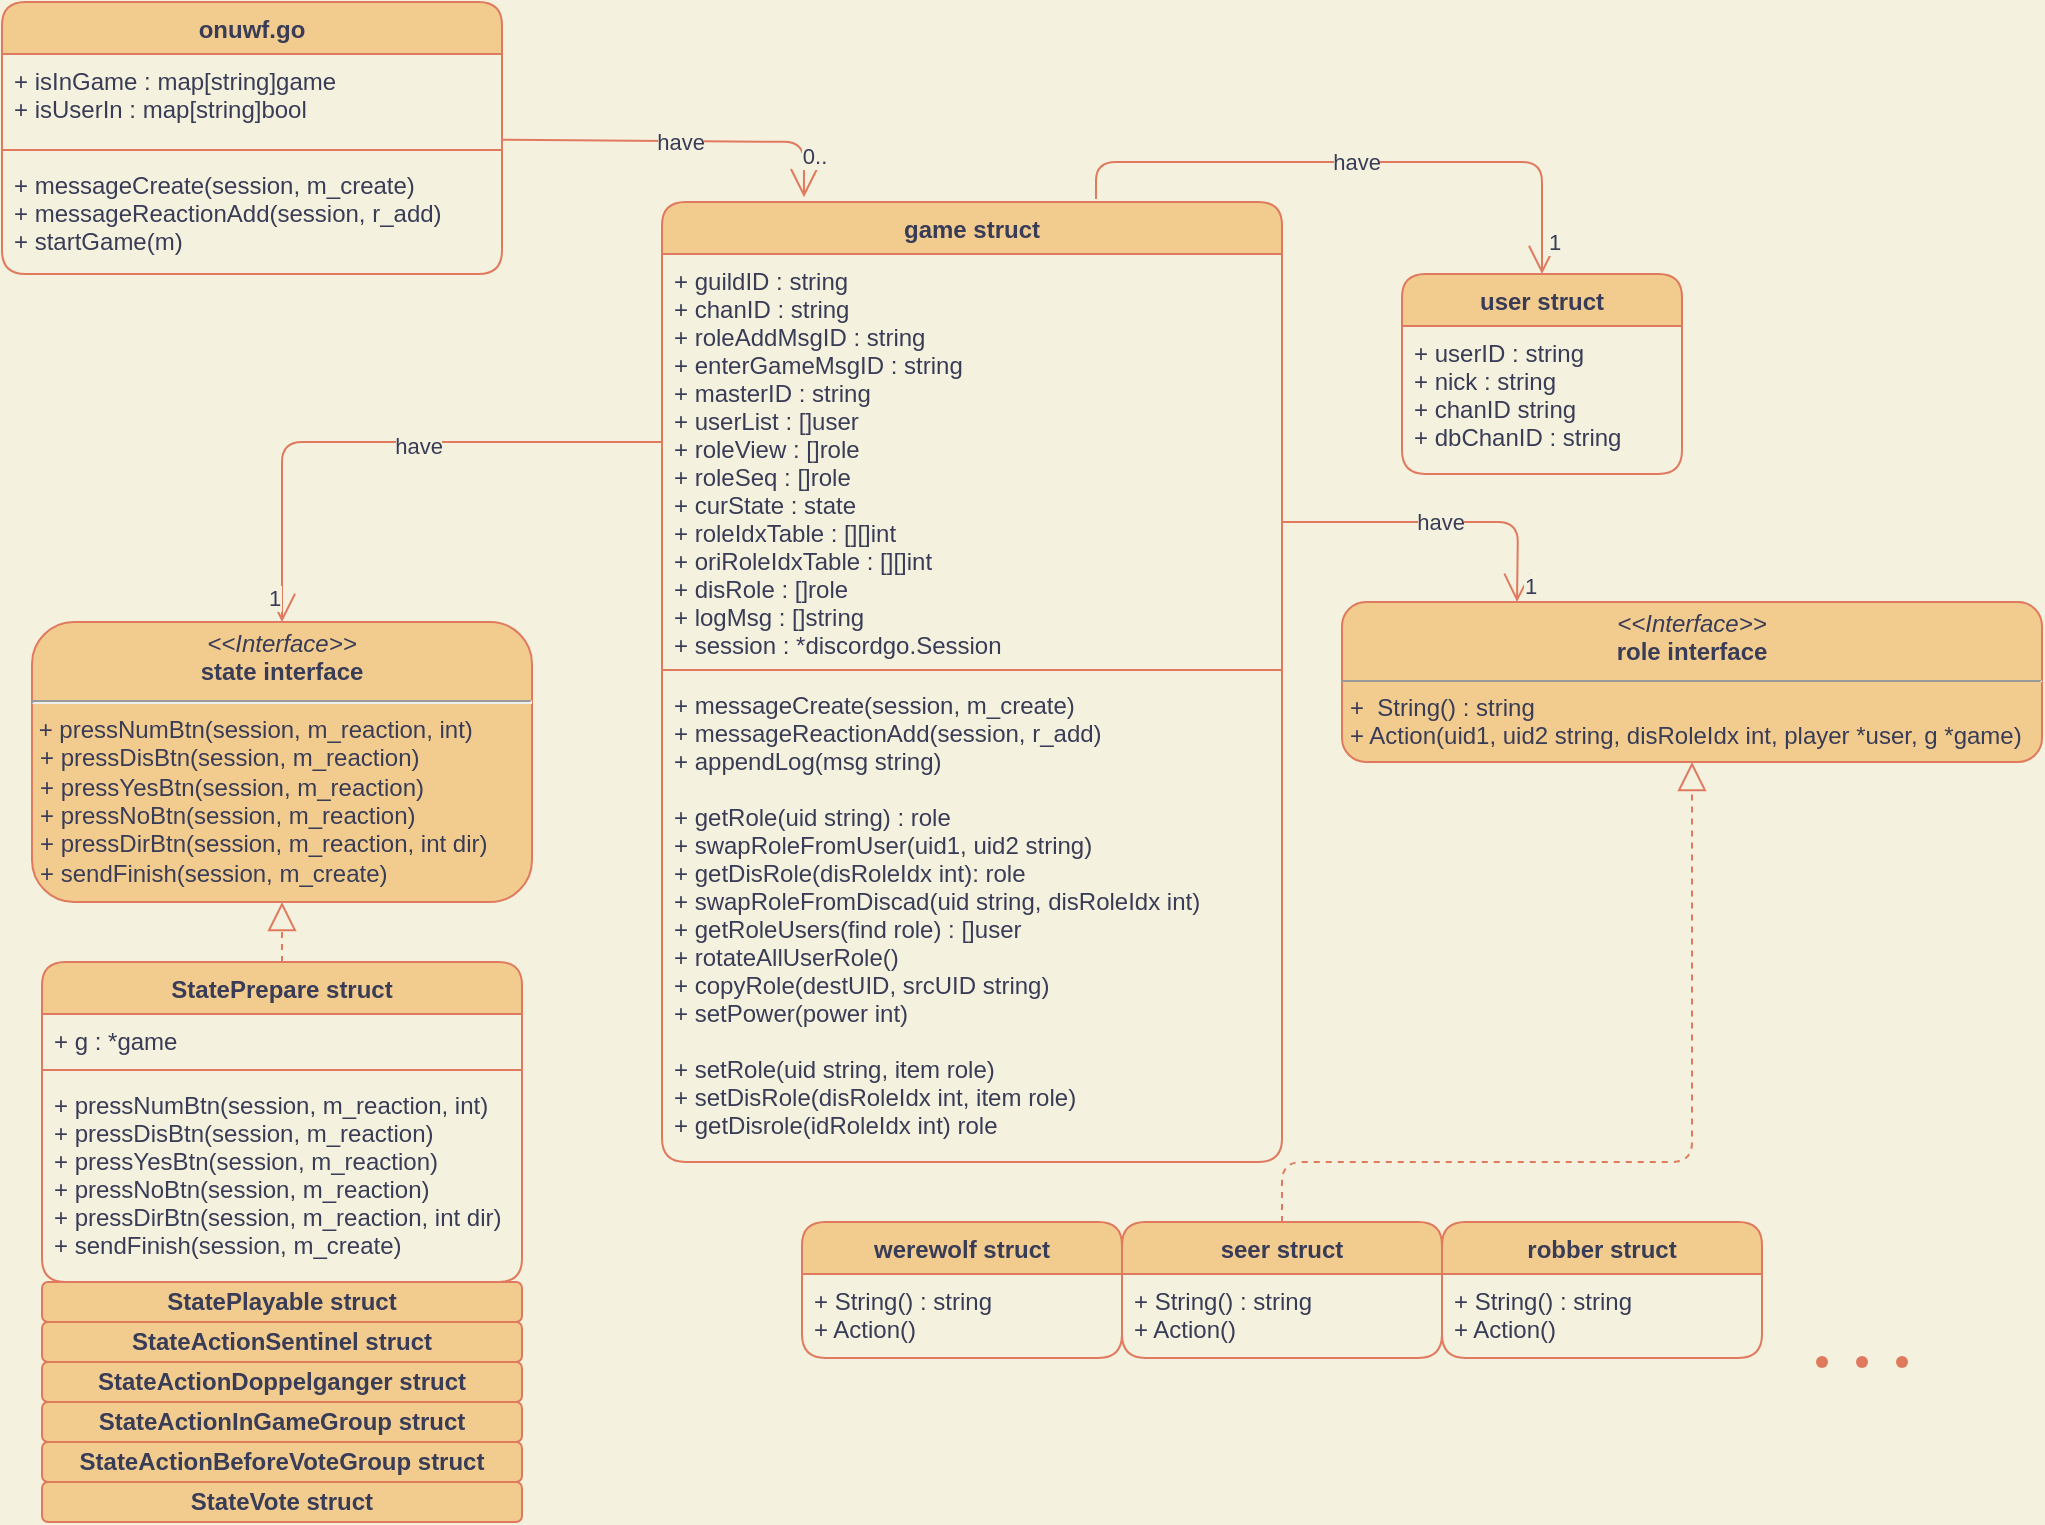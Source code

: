 <mxfile version="14.7.3" type="github">
  <diagram name="Page-1" id="6133507b-19e7-1e82-6fc7-422aa6c4b21f">
    <mxGraphModel dx="1654" dy="814" grid="1" gridSize="10" guides="1" tooltips="1" connect="1" arrows="1" fold="1" page="1" pageScale="1" pageWidth="1100" pageHeight="850" background="#F4F1DE" math="0" shadow="0">
      <root>
        <mxCell id="0" />
        <mxCell id="1" parent="0" />
        <mxCell id="4b7hiU9GkDOYzhKlwPfX-1" value="onuwf.go" style="swimlane;fontStyle=1;align=center;verticalAlign=top;childLayout=stackLayout;horizontal=1;startSize=26;horizontalStack=0;resizeParent=1;resizeParentMax=0;resizeLast=0;collapsible=1;marginBottom=0;fontColor=#393C56;strokeColor=#E07A5F;fillColor=#F2CC8F;rounded=1;" parent="1" vertex="1">
          <mxGeometry x="50" y="30" width="250" height="136" as="geometry">
            <mxRectangle x="50" y="30" width="90" height="26" as="alternateBounds" />
          </mxGeometry>
        </mxCell>
        <mxCell id="4b7hiU9GkDOYzhKlwPfX-2" value="+ isInGame : map[string]game&#xa;+ isUserIn : map[string]bool" style="text;strokeColor=none;fillColor=none;align=left;verticalAlign=top;spacingLeft=4;spacingRight=4;overflow=hidden;rotatable=0;points=[[0,0.5],[1,0.5]];portConstraint=eastwest;fontColor=#393C56;rounded=1;" parent="4b7hiU9GkDOYzhKlwPfX-1" vertex="1">
          <mxGeometry y="26" width="250" height="44" as="geometry" />
        </mxCell>
        <mxCell id="4b7hiU9GkDOYzhKlwPfX-3" value="" style="line;strokeWidth=1;fillColor=none;align=left;verticalAlign=middle;spacingTop=-1;spacingLeft=3;spacingRight=3;rotatable=0;labelPosition=right;points=[];portConstraint=eastwest;strokeColor=#E07A5F;fontColor=#393C56;labelBackgroundColor=#F4F1DE;rounded=1;" parent="4b7hiU9GkDOYzhKlwPfX-1" vertex="1">
          <mxGeometry y="70" width="250" height="8" as="geometry" />
        </mxCell>
        <mxCell id="4b7hiU9GkDOYzhKlwPfX-4" value="+ messageCreate(session, m_create)&#xa;+ messageReactionAdd(session, r_add)&#xa;+ startGame(m)" style="text;strokeColor=none;fillColor=none;align=left;verticalAlign=top;spacingLeft=4;spacingRight=4;overflow=hidden;rotatable=0;points=[[0,0.5],[1,0.5]];portConstraint=eastwest;fontColor=#393C56;rounded=1;" parent="4b7hiU9GkDOYzhKlwPfX-1" vertex="1">
          <mxGeometry y="78" width="250" height="58" as="geometry" />
        </mxCell>
        <mxCell id="4b7hiU9GkDOYzhKlwPfX-5" value="game struct" style="swimlane;fontStyle=1;align=center;verticalAlign=top;childLayout=stackLayout;horizontal=1;startSize=26;horizontalStack=0;resizeParent=1;resizeParentMax=0;resizeLast=0;collapsible=1;marginBottom=0;fontColor=#393C56;strokeColor=#E07A5F;fillColor=#F2CC8F;rounded=1;" parent="1" vertex="1">
          <mxGeometry x="380" y="130" width="310" height="480" as="geometry" />
        </mxCell>
        <mxCell id="4b7hiU9GkDOYzhKlwPfX-6" value="+ guildID : string&#xa;+ chanID : string&#xa;+ roleAddMsgID : string&#xa;+ enterGameMsgID : string&#xa;+ masterID : string&#xa;+ userList : []user&#xa;+ roleView : []role&#xa;+ roleSeq : []role&#xa;+ curState : state&#xa;+ roleIdxTable : [][]int&#xa;+ oriRoleIdxTable : [][]int&#xa;+ disRole : []role&#xa;+ logMsg : []string&#xa;+ session : *discordgo.Session" style="text;strokeColor=none;fillColor=none;align=left;verticalAlign=top;spacingLeft=4;spacingRight=4;overflow=hidden;rotatable=0;points=[[0,0.5],[1,0.5]];portConstraint=eastwest;fontColor=#393C56;rounded=1;" parent="4b7hiU9GkDOYzhKlwPfX-5" vertex="1">
          <mxGeometry y="26" width="310" height="204" as="geometry" />
        </mxCell>
        <mxCell id="4b7hiU9GkDOYzhKlwPfX-7" value="" style="line;strokeWidth=1;fillColor=none;align=left;verticalAlign=middle;spacingTop=-1;spacingLeft=3;spacingRight=3;rotatable=0;labelPosition=right;points=[];portConstraint=eastwest;strokeColor=#E07A5F;fontColor=#393C56;labelBackgroundColor=#F4F1DE;rounded=1;" parent="4b7hiU9GkDOYzhKlwPfX-5" vertex="1">
          <mxGeometry y="230" width="310" height="8" as="geometry" />
        </mxCell>
        <mxCell id="4b7hiU9GkDOYzhKlwPfX-8" value="+ messageCreate(session, m_create)&#xa;+ messageReactionAdd(session, r_add)&#xa;+ appendLog(msg string)&#xa;&#xa;+ getRole(uid string) : role&#xa;+ swapRoleFromUser(uid1, uid2 string)&#xa;+ getDisRole(disRoleIdx int): role&#xa;+ swapRoleFromDiscad(uid string, disRoleIdx int)&#xa;+ getRoleUsers(find role) : []user&#xa;+ rotateAllUserRole()&#xa;+ copyRole(destUID, srcUID string)&#xa;+ setPower(power int)&#xa;&#xa;+ setRole(uid string, item role)&#xa;+ setDisRole(disRoleIdx int, item role)&#xa;+ getDisrole(idRoleIdx int) role" style="text;strokeColor=none;fillColor=none;align=left;verticalAlign=top;spacingLeft=4;spacingRight=4;overflow=hidden;rotatable=0;points=[[0,0.5],[1,0.5]];portConstraint=eastwest;fontColor=#393C56;rounded=1;" parent="4b7hiU9GkDOYzhKlwPfX-5" vertex="1">
          <mxGeometry y="238" width="310" height="242" as="geometry" />
        </mxCell>
        <mxCell id="4b7hiU9GkDOYzhKlwPfX-10" value="werewolf struct" style="swimlane;fontStyle=1;align=center;verticalAlign=top;childLayout=stackLayout;horizontal=1;startSize=26;horizontalStack=0;resizeParent=1;resizeParentMax=0;resizeLast=0;collapsible=1;marginBottom=0;fontColor=#393C56;strokeColor=#E07A5F;fillColor=#F2CC8F;rounded=1;" parent="1" vertex="1">
          <mxGeometry x="450" y="640" width="160" height="68" as="geometry">
            <mxRectangle x="750" y="320" width="120" height="26" as="alternateBounds" />
          </mxGeometry>
        </mxCell>
        <mxCell id="4b7hiU9GkDOYzhKlwPfX-13" value="+ String() : string&#xa;+ Action()" style="text;strokeColor=none;fillColor=none;align=left;verticalAlign=top;spacingLeft=4;spacingRight=4;overflow=hidden;rotatable=0;points=[[0,0.5],[1,0.5]];portConstraint=eastwest;fontColor=#393C56;rounded=1;" parent="4b7hiU9GkDOYzhKlwPfX-10" vertex="1">
          <mxGeometry y="26" width="160" height="42" as="geometry" />
        </mxCell>
        <mxCell id="4b7hiU9GkDOYzhKlwPfX-14" value="&lt;p style=&quot;margin: 0px ; margin-top: 4px ; text-align: center&quot;&gt;&lt;i&gt;&amp;lt;&amp;lt;Interface&amp;gt;&amp;gt;&lt;/i&gt;&lt;br&gt;&lt;b&gt;role interface&lt;/b&gt;&lt;/p&gt;&lt;hr size=&quot;1&quot;&gt;&lt;p style=&quot;margin: 0px ; margin-left: 4px&quot;&gt;+ &amp;nbsp;String() : string&lt;/p&gt;&lt;p style=&quot;margin: 0px 0px 0px 4px&quot;&gt;+ Action(uid1, uid2 string, disRoleIdx int, player *user, g *game)&lt;/p&gt;" style="verticalAlign=top;align=left;overflow=fill;fontSize=12;fontFamily=Helvetica;html=1;fontColor=#393C56;strokeColor=#E07A5F;fillColor=#F2CC8F;rounded=1;" parent="1" vertex="1">
          <mxGeometry x="720" y="330" width="350" height="80" as="geometry" />
        </mxCell>
        <mxCell id="4b7hiU9GkDOYzhKlwPfX-15" value="" style="shape=waypoint;size=6;pointerEvents=1;points=[];fillColor=none;resizable=0;rotatable=0;perimeter=centerPerimeter;snapToPoint=1;fontColor=#393C56;strokeColor=#E07A5F;rounded=1;" parent="1" vertex="1">
          <mxGeometry x="980" y="690" width="40" height="40" as="geometry" />
        </mxCell>
        <mxCell id="4b7hiU9GkDOYzhKlwPfX-16" value="" style="shape=waypoint;size=6;pointerEvents=1;points=[];fillColor=none;resizable=0;rotatable=0;perimeter=centerPerimeter;snapToPoint=1;fontColor=#393C56;strokeColor=#E07A5F;rounded=1;" parent="1" vertex="1">
          <mxGeometry x="960" y="690" width="40" height="40" as="geometry" />
        </mxCell>
        <mxCell id="4b7hiU9GkDOYzhKlwPfX-17" value="" style="shape=waypoint;size=6;pointerEvents=1;points=[];fillColor=none;resizable=0;rotatable=0;perimeter=centerPerimeter;snapToPoint=1;fontColor=#393C56;strokeColor=#E07A5F;rounded=1;" parent="1" vertex="1">
          <mxGeometry x="940" y="690" width="40" height="40" as="geometry" />
        </mxCell>
        <mxCell id="4b7hiU9GkDOYzhKlwPfX-18" value="seer struct" style="swimlane;fontStyle=1;align=center;verticalAlign=top;childLayout=stackLayout;horizontal=1;startSize=26;horizontalStack=0;resizeParent=1;resizeParentMax=0;resizeLast=0;collapsible=1;marginBottom=0;fontColor=#393C56;strokeColor=#E07A5F;fillColor=#F2CC8F;rounded=1;" parent="1" vertex="1">
          <mxGeometry x="610" y="640" width="160" height="68" as="geometry">
            <mxRectangle x="910" y="320" width="90" height="26" as="alternateBounds" />
          </mxGeometry>
        </mxCell>
        <mxCell id="4b7hiU9GkDOYzhKlwPfX-21" value="+ String() : string&#xa;+ Action()" style="text;strokeColor=none;fillColor=none;align=left;verticalAlign=top;spacingLeft=4;spacingRight=4;overflow=hidden;rotatable=0;points=[[0,0.5],[1,0.5]];portConstraint=eastwest;fontColor=#393C56;rounded=1;" parent="4b7hiU9GkDOYzhKlwPfX-18" vertex="1">
          <mxGeometry y="26" width="160" height="42" as="geometry" />
        </mxCell>
        <mxCell id="4b7hiU9GkDOYzhKlwPfX-26" value="robber struct" style="swimlane;fontStyle=1;align=center;verticalAlign=top;childLayout=stackLayout;horizontal=1;startSize=26;horizontalStack=0;resizeParent=1;resizeParentMax=0;resizeLast=0;collapsible=1;marginBottom=0;fontColor=#393C56;strokeColor=#E07A5F;fillColor=#F2CC8F;rounded=1;" parent="1" vertex="1">
          <mxGeometry x="770" y="640" width="160" height="68" as="geometry">
            <mxRectangle x="750" y="460" width="110" height="26" as="alternateBounds" />
          </mxGeometry>
        </mxCell>
        <mxCell id="4b7hiU9GkDOYzhKlwPfX-29" value="+ String() : string&#xa;+ Action()" style="text;strokeColor=none;fillColor=none;align=left;verticalAlign=top;spacingLeft=4;spacingRight=4;overflow=hidden;rotatable=0;points=[[0,0.5],[1,0.5]];portConstraint=eastwest;fontColor=#393C56;rounded=1;" parent="4b7hiU9GkDOYzhKlwPfX-26" vertex="1">
          <mxGeometry y="26" width="160" height="42" as="geometry" />
        </mxCell>
        <mxCell id="4b7hiU9GkDOYzhKlwPfX-30" value="&lt;p style=&quot;margin: 0px ; margin-top: 4px ; text-align: center&quot;&gt;&lt;i&gt;&amp;lt;&amp;lt;Interface&amp;gt;&amp;gt;&lt;/i&gt;&lt;br&gt;&lt;b&gt;state interface&lt;/b&gt;&lt;/p&gt;&lt;hr&gt;&lt;span&gt;&amp;nbsp;+ pressNumBtn(session, m_reaction, int)&lt;/span&gt;&lt;p style=&quot;margin: 0px 0px 0px 4px&quot;&gt;+ pressDisBtn(session, m_reaction)&lt;/p&gt;&lt;p style=&quot;margin: 0px 0px 0px 4px&quot;&gt;+ pressYesBtn(session, m_reaction)&lt;/p&gt;&lt;p style=&quot;margin: 0px 0px 0px 4px&quot;&gt;+ pressNoBtn(session, m_reaction)&lt;/p&gt;&lt;p style=&quot;margin: 0px 0px 0px 4px&quot;&gt;+ pressDirBtn(session, m_reaction, int dir)&lt;/p&gt;&lt;p style=&quot;margin: 0px 0px 0px 4px&quot;&gt;+ sendFinish(session, m_create)&lt;/p&gt;" style="verticalAlign=top;align=left;overflow=fill;fontSize=12;fontFamily=Helvetica;html=1;fontColor=#393C56;strokeColor=#E07A5F;fillColor=#F2CC8F;rounded=1;" parent="1" vertex="1">
          <mxGeometry x="65" y="340" width="250" height="140" as="geometry" />
        </mxCell>
        <mxCell id="4b7hiU9GkDOYzhKlwPfX-31" value="user struct" style="swimlane;fontStyle=1;align=center;verticalAlign=top;childLayout=stackLayout;horizontal=1;startSize=26;horizontalStack=0;resizeParent=1;resizeParentMax=0;resizeLast=0;collapsible=1;marginBottom=0;fontColor=#393C56;strokeColor=#E07A5F;fillColor=#F2CC8F;rounded=1;" parent="1" vertex="1">
          <mxGeometry x="750" y="166" width="140" height="100" as="geometry" />
        </mxCell>
        <mxCell id="4b7hiU9GkDOYzhKlwPfX-32" value="+ userID : string&#xa;+ nick : string&#xa;+ chanID string&#xa;+ dbChanID : string" style="text;strokeColor=none;fillColor=none;align=left;verticalAlign=top;spacingLeft=4;spacingRight=4;overflow=hidden;rotatable=0;points=[[0,0.5],[1,0.5]];portConstraint=eastwest;fontColor=#393C56;rounded=1;" parent="4b7hiU9GkDOYzhKlwPfX-31" vertex="1">
          <mxGeometry y="26" width="140" height="74" as="geometry" />
        </mxCell>
        <mxCell id="4b7hiU9GkDOYzhKlwPfX-42" value="&lt;b&gt;StatePlayable struct&lt;/b&gt;" style="whiteSpace=wrap;html=1;fontColor=#393C56;strokeColor=#E07A5F;fillColor=#F2CC8F;rounded=1;" parent="1" vertex="1">
          <mxGeometry x="70" y="670" width="240" height="20" as="geometry" />
        </mxCell>
        <mxCell id="4b7hiU9GkDOYzhKlwPfX-43" value="&lt;b&gt;StateActionSentinel struct&lt;/b&gt;" style="whiteSpace=wrap;html=1;fontColor=#393C56;strokeColor=#E07A5F;fillColor=#F2CC8F;rounded=1;" parent="1" vertex="1">
          <mxGeometry x="70" y="690" width="240" height="20" as="geometry" />
        </mxCell>
        <mxCell id="4b7hiU9GkDOYzhKlwPfX-44" value="&lt;b&gt;StateActionDoppelganger struct&lt;/b&gt;" style="whiteSpace=wrap;html=1;fontColor=#393C56;strokeColor=#E07A5F;fillColor=#F2CC8F;rounded=1;" parent="1" vertex="1">
          <mxGeometry x="70" y="710" width="240" height="20" as="geometry" />
        </mxCell>
        <mxCell id="4b7hiU9GkDOYzhKlwPfX-45" value="&lt;b&gt;StateActionInGameGroup struct&lt;/b&gt;" style="whiteSpace=wrap;html=1;fontColor=#393C56;strokeColor=#E07A5F;fillColor=#F2CC8F;rounded=1;" parent="1" vertex="1">
          <mxGeometry x="70" y="730" width="240" height="20" as="geometry" />
        </mxCell>
        <mxCell id="4b7hiU9GkDOYzhKlwPfX-46" value="&lt;b&gt;StateActionBeforeVoteGroup struct&lt;/b&gt;" style="whiteSpace=wrap;html=1;fontColor=#393C56;strokeColor=#E07A5F;fillColor=#F2CC8F;rounded=1;" parent="1" vertex="1">
          <mxGeometry x="70" y="750" width="240" height="20" as="geometry" />
        </mxCell>
        <mxCell id="4b7hiU9GkDOYzhKlwPfX-47" value="&lt;b&gt;StateVote&amp;nbsp;struct&lt;/b&gt;" style="whiteSpace=wrap;html=1;fontColor=#393C56;strokeColor=#E07A5F;fillColor=#F2CC8F;rounded=1;" parent="1" vertex="1">
          <mxGeometry x="70" y="770" width="240" height="20" as="geometry" />
        </mxCell>
        <mxCell id="4b7hiU9GkDOYzhKlwPfX-49" value="" style="endArrow=block;dashed=1;endFill=0;endSize=12;html=1;fontColor=#393C56;strokeColor=#E07A5F;fillColor=#F2CC8F;exitX=0.5;exitY=0;exitDx=0;exitDy=0;entryX=0.5;entryY=1;entryDx=0;entryDy=0;labelBackgroundColor=#F4F1DE;" parent="1" target="4b7hiU9GkDOYzhKlwPfX-30" edge="1">
          <mxGeometry width="160" relative="1" as="geometry">
            <mxPoint x="190" y="510" as="sourcePoint" />
            <mxPoint x="440" y="400" as="targetPoint" />
          </mxGeometry>
        </mxCell>
        <mxCell id="4b7hiU9GkDOYzhKlwPfX-52" value="have" style="endArrow=open;endFill=1;endSize=12;html=1;fontColor=#393C56;strokeColor=#E07A5F;fillColor=#F2CC8F;entryX=0.229;entryY=-0.005;entryDx=0;entryDy=0;entryPerimeter=0;labelBackgroundColor=#F4F1DE;" parent="1" source="4b7hiU9GkDOYzhKlwPfX-1" target="4b7hiU9GkDOYzhKlwPfX-5" edge="1">
          <mxGeometry width="160" relative="1" as="geometry">
            <mxPoint x="260" y="400" as="sourcePoint" />
            <mxPoint x="420" y="400" as="targetPoint" />
            <Array as="points">
              <mxPoint x="451" y="100" />
            </Array>
          </mxGeometry>
        </mxCell>
        <mxCell id="4b7hiU9GkDOYzhKlwPfX-53" value="0.." style="edgeLabel;html=1;align=center;verticalAlign=middle;resizable=0;points=[];fontColor=#393C56;labelBackgroundColor=#F4F1DE;rounded=1;" parent="4b7hiU9GkDOYzhKlwPfX-52" vertex="1" connectable="0">
          <mxGeometry x="0.771" y="5" relative="1" as="geometry">
            <mxPoint as="offset" />
          </mxGeometry>
        </mxCell>
        <mxCell id="4b7hiU9GkDOYzhKlwPfX-55" value="have" style="endArrow=open;endFill=1;endSize=12;html=1;fontColor=#393C56;strokeColor=#E07A5F;fillColor=#F2CC8F;entryX=0.25;entryY=0;entryDx=0;entryDy=0;labelBackgroundColor=#F4F1DE;" parent="1" target="4b7hiU9GkDOYzhKlwPfX-14" edge="1">
          <mxGeometry width="160" relative="1" as="geometry">
            <mxPoint x="690" y="290" as="sourcePoint" />
            <mxPoint x="730" y="480" as="targetPoint" />
            <Array as="points">
              <mxPoint x="808" y="290" />
            </Array>
          </mxGeometry>
        </mxCell>
        <mxCell id="4b7hiU9GkDOYzhKlwPfX-56" value="1" style="edgeLabel;html=1;align=center;verticalAlign=middle;resizable=0;points=[];fontColor=#393C56;labelBackgroundColor=#F4F1DE;rounded=1;" parent="4b7hiU9GkDOYzhKlwPfX-55" vertex="1" connectable="0">
          <mxGeometry x="0.891" y="6" relative="1" as="geometry">
            <mxPoint as="offset" />
          </mxGeometry>
        </mxCell>
        <mxCell id="4b7hiU9GkDOYzhKlwPfX-57" value="" style="endArrow=open;endFill=1;endSize=12;html=1;fontColor=#393C56;strokeColor=#E07A5F;fillColor=#F2CC8F;entryX=0.5;entryY=0;entryDx=0;entryDy=0;labelBackgroundColor=#F4F1DE;" parent="1" target="4b7hiU9GkDOYzhKlwPfX-30" edge="1">
          <mxGeometry width="160" relative="1" as="geometry">
            <mxPoint x="380" y="250" as="sourcePoint" />
            <mxPoint x="450" y="480" as="targetPoint" />
            <Array as="points">
              <mxPoint x="190" y="250" />
            </Array>
          </mxGeometry>
        </mxCell>
        <mxCell id="4b7hiU9GkDOYzhKlwPfX-59" value="have" style="edgeLabel;html=1;align=center;verticalAlign=middle;resizable=0;points=[];fontColor=#393C56;labelBackgroundColor=#F4F1DE;rounded=1;" parent="4b7hiU9GkDOYzhKlwPfX-57" vertex="1" connectable="0">
          <mxGeometry x="-0.124" y="2" relative="1" as="geometry">
            <mxPoint as="offset" />
          </mxGeometry>
        </mxCell>
        <mxCell id="4b7hiU9GkDOYzhKlwPfX-61" value="1" style="edgeLabel;html=1;align=center;verticalAlign=middle;resizable=0;points=[];fontColor=#393C56;labelBackgroundColor=#F4F1DE;rounded=1;" parent="4b7hiU9GkDOYzhKlwPfX-57" vertex="1" connectable="0">
          <mxGeometry x="0.912" y="-4" relative="1" as="geometry">
            <mxPoint as="offset" />
          </mxGeometry>
        </mxCell>
        <mxCell id="4b7hiU9GkDOYzhKlwPfX-72" value="" style="endArrow=block;dashed=1;endFill=0;endSize=12;html=1;fontColor=#393C56;strokeColor=#E07A5F;fillColor=#F2CC8F;exitX=0.5;exitY=0;exitDx=0;exitDy=0;entryX=0.5;entryY=1;entryDx=0;entryDy=0;labelBackgroundColor=#F4F1DE;" parent="1" source="4b7hiU9GkDOYzhKlwPfX-18" target="4b7hiU9GkDOYzhKlwPfX-14" edge="1">
          <mxGeometry width="160" relative="1" as="geometry">
            <mxPoint x="190" y="510" as="sourcePoint" />
            <mxPoint x="190" y="450" as="targetPoint" />
            <Array as="points">
              <mxPoint x="690" y="610" />
              <mxPoint x="895" y="610" />
            </Array>
          </mxGeometry>
        </mxCell>
        <mxCell id="4b7hiU9GkDOYzhKlwPfX-73" value="have" style="endArrow=open;endFill=1;endSize=12;html=1;fontColor=#393C56;strokeColor=#E07A5F;fillColor=#F2CC8F;labelBackgroundColor=#F4F1DE;exitX=0.7;exitY=-0.003;exitDx=0;exitDy=0;exitPerimeter=0;entryX=0.5;entryY=0;entryDx=0;entryDy=0;" parent="1" source="4b7hiU9GkDOYzhKlwPfX-5" target="4b7hiU9GkDOYzhKlwPfX-31" edge="1">
          <mxGeometry width="160" relative="1" as="geometry">
            <mxPoint x="630" y="150" as="sourcePoint" />
            <mxPoint x="750" y="220" as="targetPoint" />
            <Array as="points">
              <mxPoint x="597" y="110" />
              <mxPoint x="820" y="110" />
            </Array>
          </mxGeometry>
        </mxCell>
        <mxCell id="4b7hiU9GkDOYzhKlwPfX-74" value="1" style="edgeLabel;html=1;align=center;verticalAlign=middle;resizable=0;points=[];fontColor=#393C56;labelBackgroundColor=#F4F1DE;rounded=1;" parent="4b7hiU9GkDOYzhKlwPfX-73" vertex="1" connectable="0">
          <mxGeometry x="0.891" y="6" relative="1" as="geometry">
            <mxPoint as="offset" />
          </mxGeometry>
        </mxCell>
        <mxCell id="Lm5sj5hmbxse49OEUPtn-7" value="StatePrepare struct" style="swimlane;fontStyle=1;align=center;verticalAlign=top;childLayout=stackLayout;horizontal=1;startSize=26;horizontalStack=0;resizeParent=1;resizeParentMax=0;resizeLast=0;collapsible=1;marginBottom=0;fontColor=#393C56;strokeColor=#E07A5F;fillColor=#F2CC8F;rounded=1;" parent="1" vertex="1">
          <mxGeometry x="70" y="510" width="240" height="160" as="geometry">
            <mxRectangle x="50" y="30" width="90" height="26" as="alternateBounds" />
          </mxGeometry>
        </mxCell>
        <mxCell id="Lm5sj5hmbxse49OEUPtn-8" value="+ g : *game" style="text;strokeColor=none;fillColor=none;align=left;verticalAlign=top;spacingLeft=4;spacingRight=4;overflow=hidden;rotatable=0;points=[[0,0.5],[1,0.5]];portConstraint=eastwest;fontColor=#393C56;rounded=1;" parent="Lm5sj5hmbxse49OEUPtn-7" vertex="1">
          <mxGeometry y="26" width="240" height="24" as="geometry" />
        </mxCell>
        <mxCell id="Lm5sj5hmbxse49OEUPtn-9" value="" style="line;strokeWidth=1;fillColor=none;align=left;verticalAlign=middle;spacingTop=-1;spacingLeft=3;spacingRight=3;rotatable=0;labelPosition=right;points=[];portConstraint=eastwest;strokeColor=#E07A5F;fontColor=#393C56;labelBackgroundColor=#F4F1DE;rounded=1;" parent="Lm5sj5hmbxse49OEUPtn-7" vertex="1">
          <mxGeometry y="50" width="240" height="8" as="geometry" />
        </mxCell>
        <mxCell id="Lm5sj5hmbxse49OEUPtn-10" value="+ pressNumBtn(session, m_reaction, int)&#xa;+ pressDisBtn(session, m_reaction)&#xa;+ pressYesBtn(session, m_reaction)&#xa;+ pressNoBtn(session, m_reaction)&#xa;+ pressDirBtn(session, m_reaction, int dir)&#xa;+ sendFinish(session, m_create)" style="text;strokeColor=none;fillColor=none;align=left;verticalAlign=top;spacingLeft=4;spacingRight=4;overflow=hidden;rotatable=0;points=[[0,0.5],[1,0.5]];portConstraint=eastwest;fontColor=#393C56;rounded=1;" parent="Lm5sj5hmbxse49OEUPtn-7" vertex="1">
          <mxGeometry y="58" width="240" height="102" as="geometry" />
        </mxCell>
      </root>
    </mxGraphModel>
  </diagram>
</mxfile>
